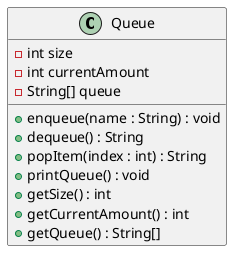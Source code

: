 @startuml
class Queue {
    - int size
    - int currentAmount
    - String[] queue

    + enqueue(name : String) : void
    + dequeue() : String
    + popItem(index : int) : String
    + printQueue() : void
    + getSize() : int
    + getCurrentAmount() : int
    + getQueue() : String[]
}
@enduml